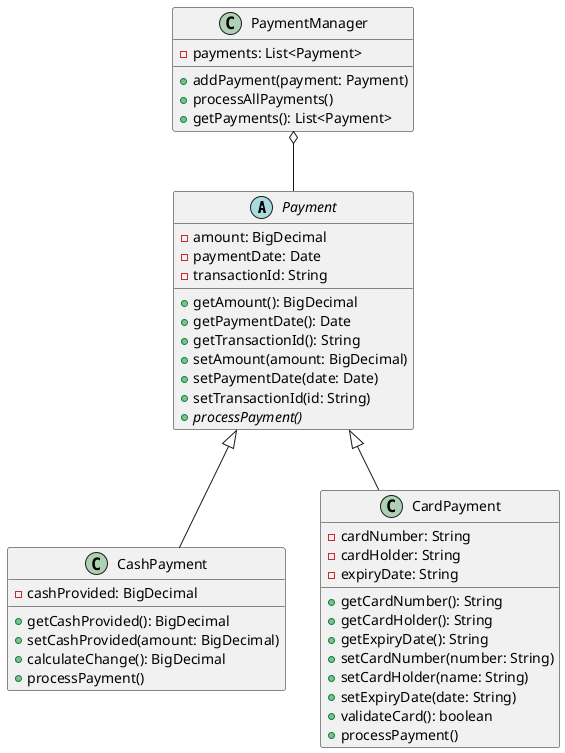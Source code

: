 @startuml

abstract class Payment {
  - amount: BigDecimal
  - paymentDate: Date
  - transactionId: String
  + getAmount(): BigDecimal
  + getPaymentDate(): Date
  + getTransactionId(): String
  + setAmount(amount: BigDecimal)
  + setPaymentDate(date: Date)
  + setTransactionId(id: String)
  + {abstract} processPayment()
}

class CashPayment {
  - cashProvided: BigDecimal
  + getCashProvided(): BigDecimal
  + setCashProvided(amount: BigDecimal)
  + calculateChange(): BigDecimal
  + processPayment()
}

class CardPayment {
  - cardNumber: String
  - cardHolder: String
  - expiryDate: String
  + getCardNumber(): String
  + getCardHolder(): String
  + getExpiryDate(): String
  + setCardNumber(number: String)
  + setCardHolder(name: String)
  + setExpiryDate(date: String)
  + validateCard(): boolean
  + processPayment()
}

class PaymentManager {
  - payments: List<Payment>
  + addPayment(payment: Payment)
  + processAllPayments()
  + getPayments(): List<Payment>
}

Payment <|-- CashPayment
Payment <|-- CardPayment
PaymentManager o-- Payment

@enduml
